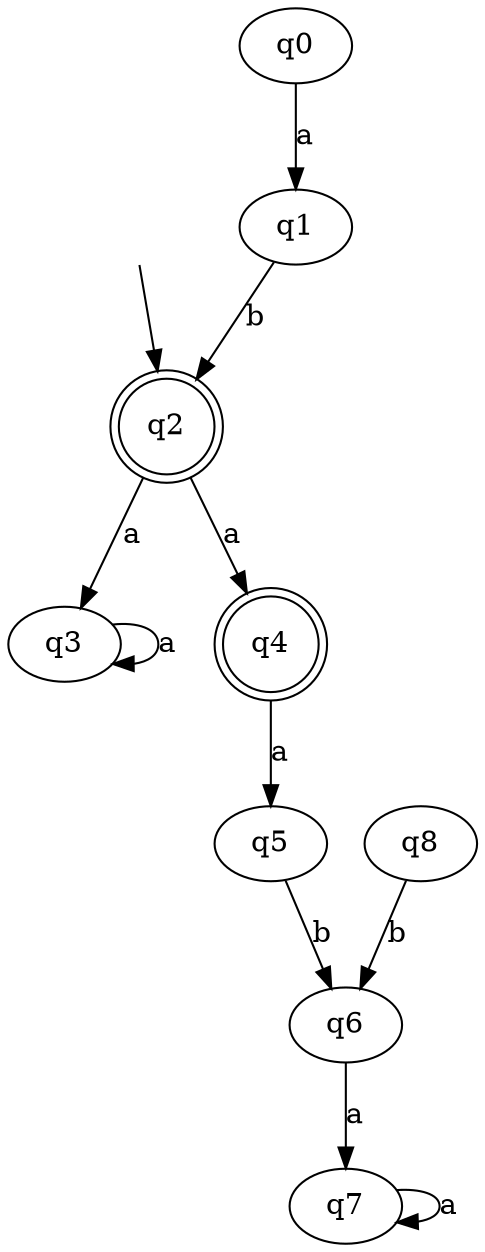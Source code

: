 digraph {
	start [style = "invis"]
	start -> "q2"
	"q0"
	"q1"
	"q0" -> "q1" [label = "a"]
	"q2" [shape=doublecircle]
	"q1" -> "q2" [label = "b"]
	"q3"
	"q2" -> "q3" [label = "a"]
	"q4" [shape=doublecircle]
	"q2" -> "q4" [label = "a"]
	"q3" -> "q3" [label = "a"]
	"q5"
	"q4" -> "q5" [label = "a"]
	"q6"
	"q5" -> "q6" [label = "b"]
	"q7"
	"q6" -> "q7" [label = "a"]
	"q7" -> "q7" [label = "a"]
	"q8"
	"q8" -> "q6" [label = "b"]
}